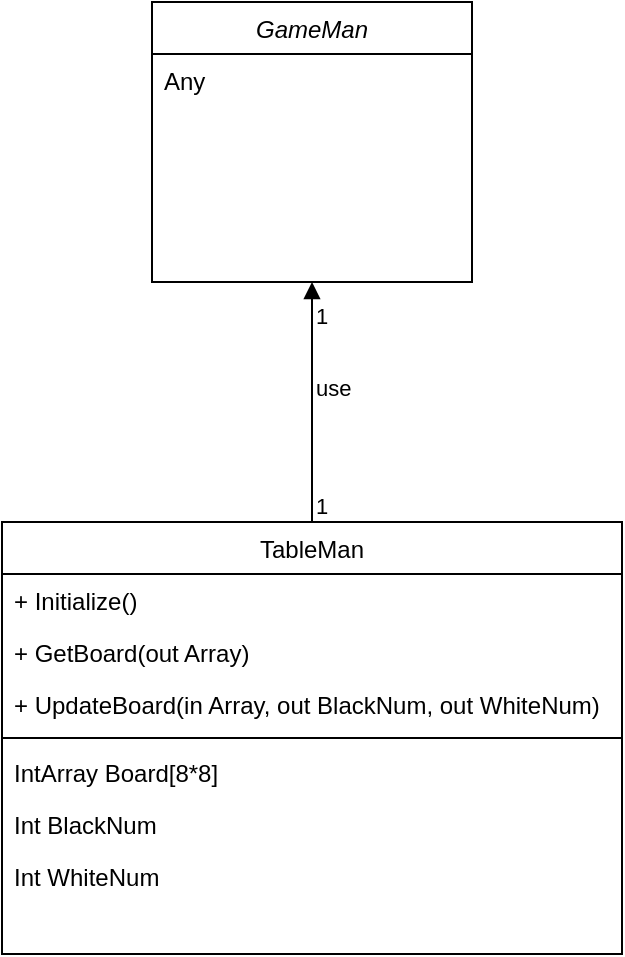<mxfile version="13.4.5" type="device"><diagram id="C5RBs43oDa-KdzZeNtuy" name="Page-1"><mxGraphModel dx="1065" dy="1138" grid="1" gridSize="10" guides="1" tooltips="1" connect="1" arrows="1" fold="1" page="1" pageScale="1" pageWidth="827" pageHeight="1169" math="0" shadow="0"><root><mxCell id="WIyWlLk6GJQsqaUBKTNV-0"/><mxCell id="WIyWlLk6GJQsqaUBKTNV-1" parent="WIyWlLk6GJQsqaUBKTNV-0"/><mxCell id="zkfFHV4jXpPFQw0GAbJ--0" value="GameMan" style="swimlane;fontStyle=2;align=center;verticalAlign=top;childLayout=stackLayout;horizontal=1;startSize=26;horizontalStack=0;resizeParent=1;resizeLast=0;collapsible=1;marginBottom=0;rounded=0;shadow=0;strokeWidth=1;" parent="WIyWlLk6GJQsqaUBKTNV-1" vertex="1"><mxGeometry x="220" y="120" width="160" height="140" as="geometry"><mxRectangle x="230" y="140" width="160" height="26" as="alternateBounds"/></mxGeometry></mxCell><mxCell id="oXHfLQIO1V6wUjBsqX6d-5" value="Any" style="text;align=left;verticalAlign=top;spacingLeft=4;spacingRight=4;overflow=hidden;rotatable=0;points=[[0,0.5],[1,0.5]];portConstraint=eastwest;" vertex="1" parent="zkfFHV4jXpPFQw0GAbJ--0"><mxGeometry y="26" width="160" height="26" as="geometry"/></mxCell><mxCell id="oXHfLQIO1V6wUjBsqX6d-1" value="use" style="endArrow=block;endFill=1;html=1;edgeStyle=orthogonalEdgeStyle;align=left;verticalAlign=top;" edge="1" parent="WIyWlLk6GJQsqaUBKTNV-1"><mxGeometry x="0.333" relative="1" as="geometry"><mxPoint x="300" y="380" as="sourcePoint"/><mxPoint x="300" y="260" as="targetPoint"/><Array as="points"><mxPoint x="300" y="370"/></Array><mxPoint as="offset"/></mxGeometry></mxCell><mxCell id="oXHfLQIO1V6wUjBsqX6d-2" value="1" style="edgeLabel;resizable=0;html=1;align=left;verticalAlign=bottom;" connectable="0" vertex="1" parent="oXHfLQIO1V6wUjBsqX6d-1"><mxGeometry x="-1" relative="1" as="geometry"/></mxCell><mxCell id="oXHfLQIO1V6wUjBsqX6d-3" value="1" style="edgeLabel;resizable=0;html=1;align=left;verticalAlign=bottom;" connectable="0" vertex="1" parent="WIyWlLk6GJQsqaUBKTNV-1"><mxGeometry x="300" y="285" as="geometry"/></mxCell><mxCell id="zkfFHV4jXpPFQw0GAbJ--17" value="TableMan" style="swimlane;fontStyle=0;align=center;verticalAlign=top;childLayout=stackLayout;horizontal=1;startSize=26;horizontalStack=0;resizeParent=1;resizeLast=0;collapsible=1;marginBottom=0;rounded=0;shadow=0;strokeWidth=1;" parent="WIyWlLk6GJQsqaUBKTNV-1" vertex="1"><mxGeometry x="145" y="380" width="310" height="216" as="geometry"><mxRectangle x="550" y="140" width="160" height="26" as="alternateBounds"/></mxGeometry></mxCell><mxCell id="zkfFHV4jXpPFQw0GAbJ--18" value="+ Initialize()" style="text;align=left;verticalAlign=top;spacingLeft=4;spacingRight=4;overflow=hidden;rotatable=0;points=[[0,0.5],[1,0.5]];portConstraint=eastwest;" parent="zkfFHV4jXpPFQw0GAbJ--17" vertex="1"><mxGeometry y="26" width="310" height="26" as="geometry"/></mxCell><mxCell id="zkfFHV4jXpPFQw0GAbJ--19" value="+ GetBoard(out Array)" style="text;align=left;verticalAlign=top;spacingLeft=4;spacingRight=4;overflow=hidden;rotatable=0;points=[[0,0.5],[1,0.5]];portConstraint=eastwest;rounded=0;shadow=0;html=0;" parent="zkfFHV4jXpPFQw0GAbJ--17" vertex="1"><mxGeometry y="52" width="310" height="26" as="geometry"/></mxCell><mxCell id="zkfFHV4jXpPFQw0GAbJ--20" value="+ UpdateBoard(in Array, out BlackNum, out WhiteNum)" style="text;align=left;verticalAlign=top;spacingLeft=4;spacingRight=4;overflow=hidden;rotatable=0;points=[[0,0.5],[1,0.5]];portConstraint=eastwest;rounded=0;shadow=0;html=0;" parent="zkfFHV4jXpPFQw0GAbJ--17" vertex="1"><mxGeometry y="78" width="310" height="26" as="geometry"/></mxCell><mxCell id="zkfFHV4jXpPFQw0GAbJ--23" value="" style="line;html=1;strokeWidth=1;align=left;verticalAlign=middle;spacingTop=-1;spacingLeft=3;spacingRight=3;rotatable=0;labelPosition=right;points=[];portConstraint=eastwest;" parent="zkfFHV4jXpPFQw0GAbJ--17" vertex="1"><mxGeometry y="104" width="310" height="8" as="geometry"/></mxCell><mxCell id="zkfFHV4jXpPFQw0GAbJ--24" value="IntArray Board[8*8]" style="text;align=left;verticalAlign=top;spacingLeft=4;spacingRight=4;overflow=hidden;rotatable=0;points=[[0,0.5],[1,0.5]];portConstraint=eastwest;" parent="zkfFHV4jXpPFQw0GAbJ--17" vertex="1"><mxGeometry y="112" width="310" height="26" as="geometry"/></mxCell><mxCell id="zkfFHV4jXpPFQw0GAbJ--25" value="Int BlackNum" style="text;align=left;verticalAlign=top;spacingLeft=4;spacingRight=4;overflow=hidden;rotatable=0;points=[[0,0.5],[1,0.5]];portConstraint=eastwest;" parent="zkfFHV4jXpPFQw0GAbJ--17" vertex="1"><mxGeometry y="138" width="310" height="26" as="geometry"/></mxCell><mxCell id="oXHfLQIO1V6wUjBsqX6d-4" value="Int WhiteNum" style="text;align=left;verticalAlign=top;spacingLeft=4;spacingRight=4;overflow=hidden;rotatable=0;points=[[0,0.5],[1,0.5]];portConstraint=eastwest;" vertex="1" parent="zkfFHV4jXpPFQw0GAbJ--17"><mxGeometry y="164" width="310" height="26" as="geometry"/></mxCell></root></mxGraphModel></diagram></mxfile>